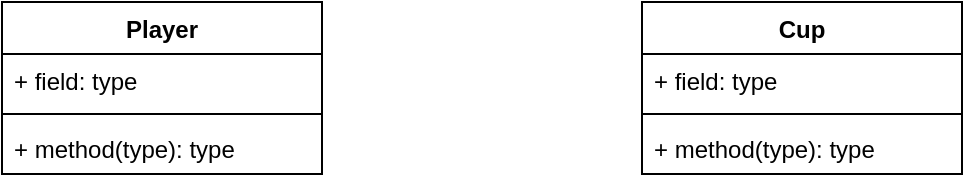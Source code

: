 <mxfile version="15.6.2" type="github">
  <diagram id="vW0Od_lTzXs06qID_cL0" name="Page-1">
    <mxGraphModel dx="1038" dy="579" grid="1" gridSize="10" guides="1" tooltips="1" connect="1" arrows="1" fold="1" page="1" pageScale="1" pageWidth="827" pageHeight="1169" math="0" shadow="0">
      <root>
        <mxCell id="0" />
        <mxCell id="1" parent="0" />
        <mxCell id="mUiZnuStPJRjiqkCRqFd-1" value="Cup" style="swimlane;fontStyle=1;align=center;verticalAlign=top;childLayout=stackLayout;horizontal=1;startSize=26;horizontalStack=0;resizeParent=1;resizeParentMax=0;resizeLast=0;collapsible=1;marginBottom=0;" vertex="1" parent="1">
          <mxGeometry x="450" y="150" width="160" height="86" as="geometry" />
        </mxCell>
        <mxCell id="mUiZnuStPJRjiqkCRqFd-2" value="+ field: type" style="text;strokeColor=none;fillColor=none;align=left;verticalAlign=top;spacingLeft=4;spacingRight=4;overflow=hidden;rotatable=0;points=[[0,0.5],[1,0.5]];portConstraint=eastwest;" vertex="1" parent="mUiZnuStPJRjiqkCRqFd-1">
          <mxGeometry y="26" width="160" height="26" as="geometry" />
        </mxCell>
        <mxCell id="mUiZnuStPJRjiqkCRqFd-3" value="" style="line;strokeWidth=1;fillColor=none;align=left;verticalAlign=middle;spacingTop=-1;spacingLeft=3;spacingRight=3;rotatable=0;labelPosition=right;points=[];portConstraint=eastwest;" vertex="1" parent="mUiZnuStPJRjiqkCRqFd-1">
          <mxGeometry y="52" width="160" height="8" as="geometry" />
        </mxCell>
        <mxCell id="mUiZnuStPJRjiqkCRqFd-4" value="+ method(type): type" style="text;strokeColor=none;fillColor=none;align=left;verticalAlign=top;spacingLeft=4;spacingRight=4;overflow=hidden;rotatable=0;points=[[0,0.5],[1,0.5]];portConstraint=eastwest;" vertex="1" parent="mUiZnuStPJRjiqkCRqFd-1">
          <mxGeometry y="60" width="160" height="26" as="geometry" />
        </mxCell>
        <mxCell id="mUiZnuStPJRjiqkCRqFd-5" value="Player" style="swimlane;fontStyle=1;align=center;verticalAlign=top;childLayout=stackLayout;horizontal=1;startSize=26;horizontalStack=0;resizeParent=1;resizeParentMax=0;resizeLast=0;collapsible=1;marginBottom=0;" vertex="1" parent="1">
          <mxGeometry x="130" y="150" width="160" height="86" as="geometry" />
        </mxCell>
        <mxCell id="mUiZnuStPJRjiqkCRqFd-6" value="+ field: type" style="text;strokeColor=none;fillColor=none;align=left;verticalAlign=top;spacingLeft=4;spacingRight=4;overflow=hidden;rotatable=0;points=[[0,0.5],[1,0.5]];portConstraint=eastwest;" vertex="1" parent="mUiZnuStPJRjiqkCRqFd-5">
          <mxGeometry y="26" width="160" height="26" as="geometry" />
        </mxCell>
        <mxCell id="mUiZnuStPJRjiqkCRqFd-7" value="" style="line;strokeWidth=1;fillColor=none;align=left;verticalAlign=middle;spacingTop=-1;spacingLeft=3;spacingRight=3;rotatable=0;labelPosition=right;points=[];portConstraint=eastwest;" vertex="1" parent="mUiZnuStPJRjiqkCRqFd-5">
          <mxGeometry y="52" width="160" height="8" as="geometry" />
        </mxCell>
        <mxCell id="mUiZnuStPJRjiqkCRqFd-8" value="+ method(type): type" style="text;strokeColor=none;fillColor=none;align=left;verticalAlign=top;spacingLeft=4;spacingRight=4;overflow=hidden;rotatable=0;points=[[0,0.5],[1,0.5]];portConstraint=eastwest;" vertex="1" parent="mUiZnuStPJRjiqkCRqFd-5">
          <mxGeometry y="60" width="160" height="26" as="geometry" />
        </mxCell>
      </root>
    </mxGraphModel>
  </diagram>
</mxfile>
